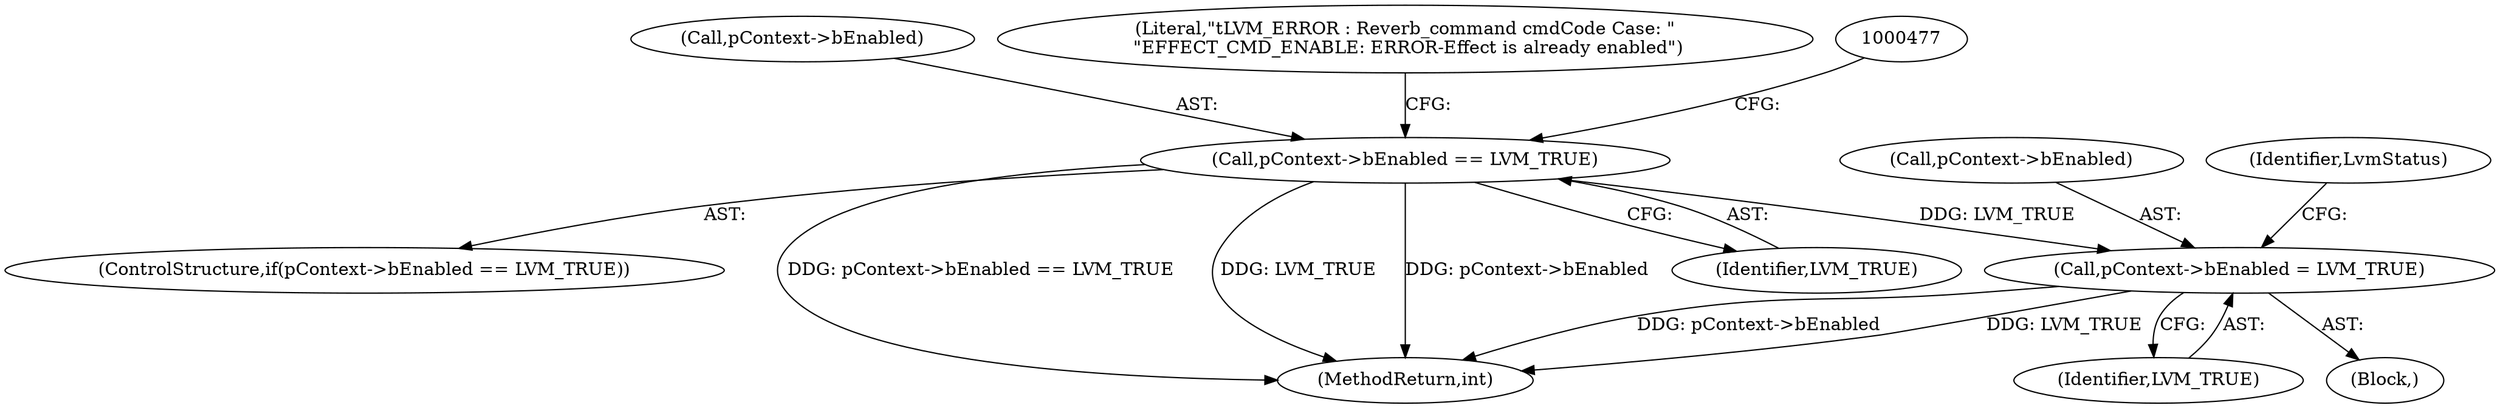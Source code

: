 digraph "0_Android_f490fc335772a9b14e78997486f4a572b0594c04_0@pointer" {
"1000480" [label="(Call,pContext->bEnabled = LVM_TRUE)"];
"1000463" [label="(Call,pContext->bEnabled == LVM_TRUE)"];
"1000464" [label="(Call,pContext->bEnabled)"];
"1000481" [label="(Call,pContext->bEnabled)"];
"1000467" [label="(Identifier,LVM_TRUE)"];
"1000486" [label="(Identifier,LvmStatus)"];
"1000484" [label="(Identifier,LVM_TRUE)"];
"1000470" [label="(Literal,\"\tLVM_ERROR : Reverb_command cmdCode Case: \"\n \"EFFECT_CMD_ENABLE: ERROR-Effect is already enabled\")"];
"1000480" [label="(Call,pContext->bEnabled = LVM_TRUE)"];
"1000463" [label="(Call,pContext->bEnabled == LVM_TRUE)"];
"1000462" [label="(ControlStructure,if(pContext->bEnabled == LVM_TRUE))"];
"1000685" [label="(MethodReturn,int)"];
"1000137" [label="(Block,)"];
"1000480" -> "1000137"  [label="AST: "];
"1000480" -> "1000484"  [label="CFG: "];
"1000481" -> "1000480"  [label="AST: "];
"1000484" -> "1000480"  [label="AST: "];
"1000486" -> "1000480"  [label="CFG: "];
"1000480" -> "1000685"  [label="DDG: pContext->bEnabled"];
"1000480" -> "1000685"  [label="DDG: LVM_TRUE"];
"1000463" -> "1000480"  [label="DDG: LVM_TRUE"];
"1000463" -> "1000462"  [label="AST: "];
"1000463" -> "1000467"  [label="CFG: "];
"1000464" -> "1000463"  [label="AST: "];
"1000467" -> "1000463"  [label="AST: "];
"1000470" -> "1000463"  [label="CFG: "];
"1000477" -> "1000463"  [label="CFG: "];
"1000463" -> "1000685"  [label="DDG: pContext->bEnabled == LVM_TRUE"];
"1000463" -> "1000685"  [label="DDG: LVM_TRUE"];
"1000463" -> "1000685"  [label="DDG: pContext->bEnabled"];
}
